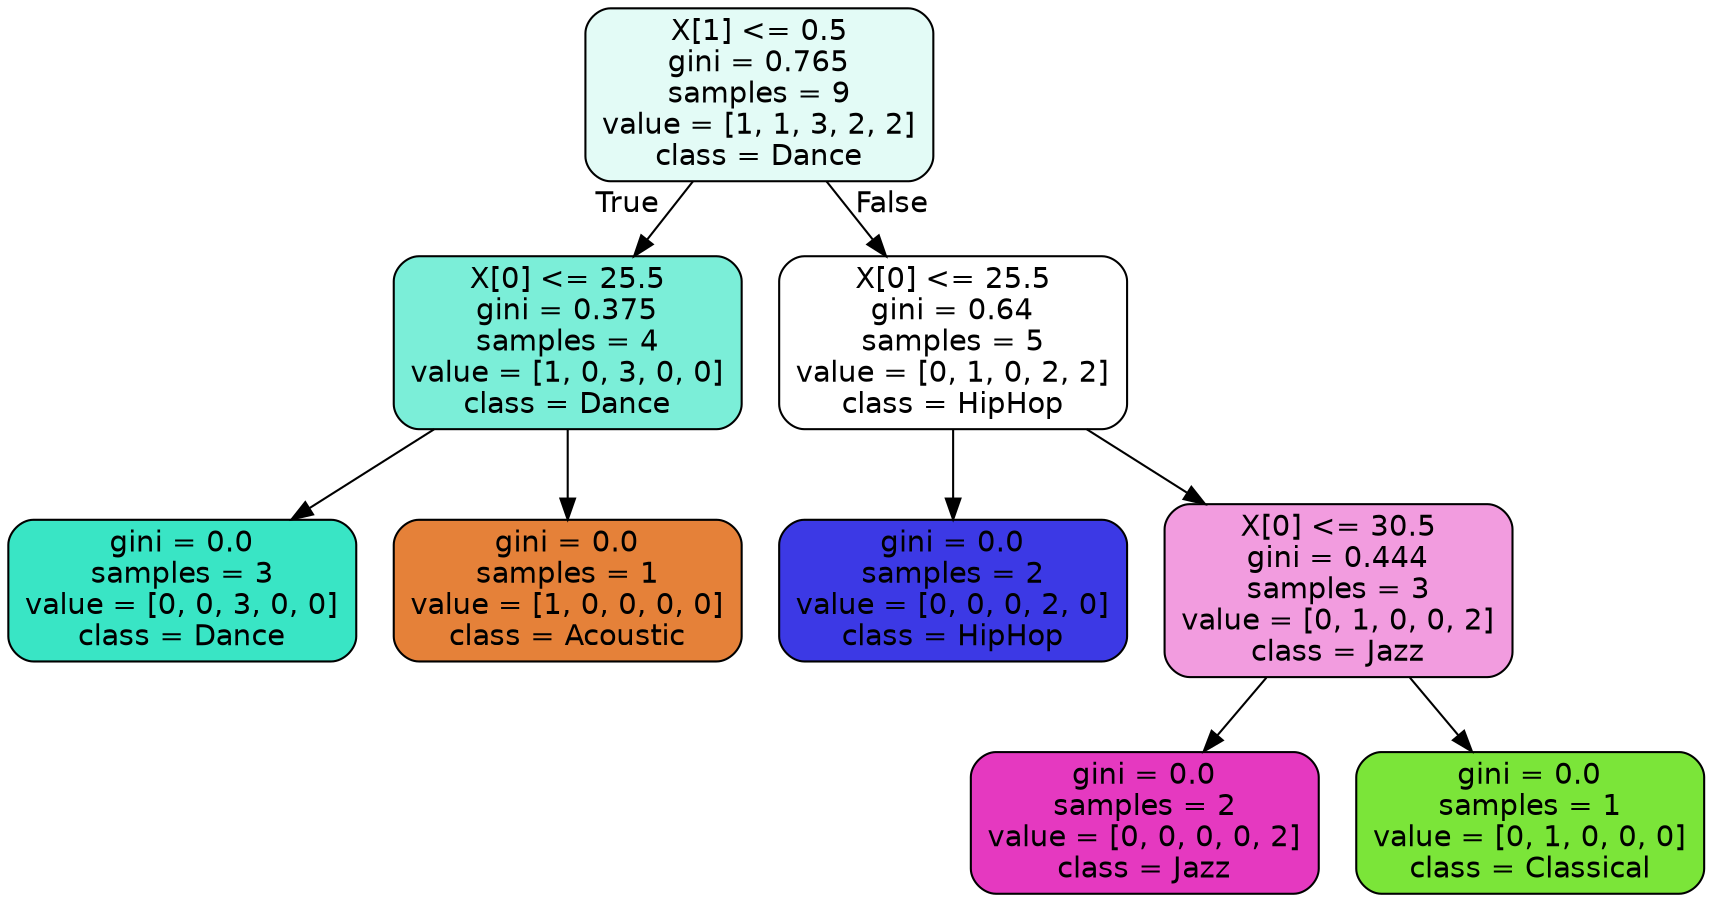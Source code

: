digraph Tree {
node [shape=box, style="filled, rounded", color="black", fontname=helvetica] ;
edge [fontname=helvetica] ;
0 [label="X[1] <= 0.5\ngini = 0.765\nsamples = 9\nvalue = [1, 1, 3, 2, 2]\nclass = Dance", fillcolor="#39e5c524"] ;
1 [label="X[0] <= 25.5\ngini = 0.375\nsamples = 4\nvalue = [1, 0, 3, 0, 0]\nclass = Dance", fillcolor="#39e5c5aa"] ;
0 -> 1 [labeldistance=2.5, labelangle=45, headlabel="True"] ;
2 [label="gini = 0.0\nsamples = 3\nvalue = [0, 0, 3, 0, 0]\nclass = Dance", fillcolor="#39e5c5ff"] ;
1 -> 2 ;
3 [label="gini = 0.0\nsamples = 1\nvalue = [1, 0, 0, 0, 0]\nclass = Acoustic", fillcolor="#e58139ff"] ;
1 -> 3 ;
4 [label="X[0] <= 25.5\ngini = 0.64\nsamples = 5\nvalue = [0, 1, 0, 2, 2]\nclass = HipHop", fillcolor="#3c39e500"] ;
0 -> 4 [labeldistance=2.5, labelangle=-45, headlabel="False"] ;
5 [label="gini = 0.0\nsamples = 2\nvalue = [0, 0, 0, 2, 0]\nclass = HipHop", fillcolor="#3c39e5ff"] ;
4 -> 5 ;
6 [label="X[0] <= 30.5\ngini = 0.444\nsamples = 3\nvalue = [0, 1, 0, 0, 2]\nclass = Jazz", fillcolor="#e539c07f"] ;
4 -> 6 ;
7 [label="gini = 0.0\nsamples = 2\nvalue = [0, 0, 0, 0, 2]\nclass = Jazz", fillcolor="#e539c0ff"] ;
6 -> 7 ;
8 [label="gini = 0.0\nsamples = 1\nvalue = [0, 1, 0, 0, 0]\nclass = Classical", fillcolor="#7be539ff"] ;
6 -> 8 ;
}